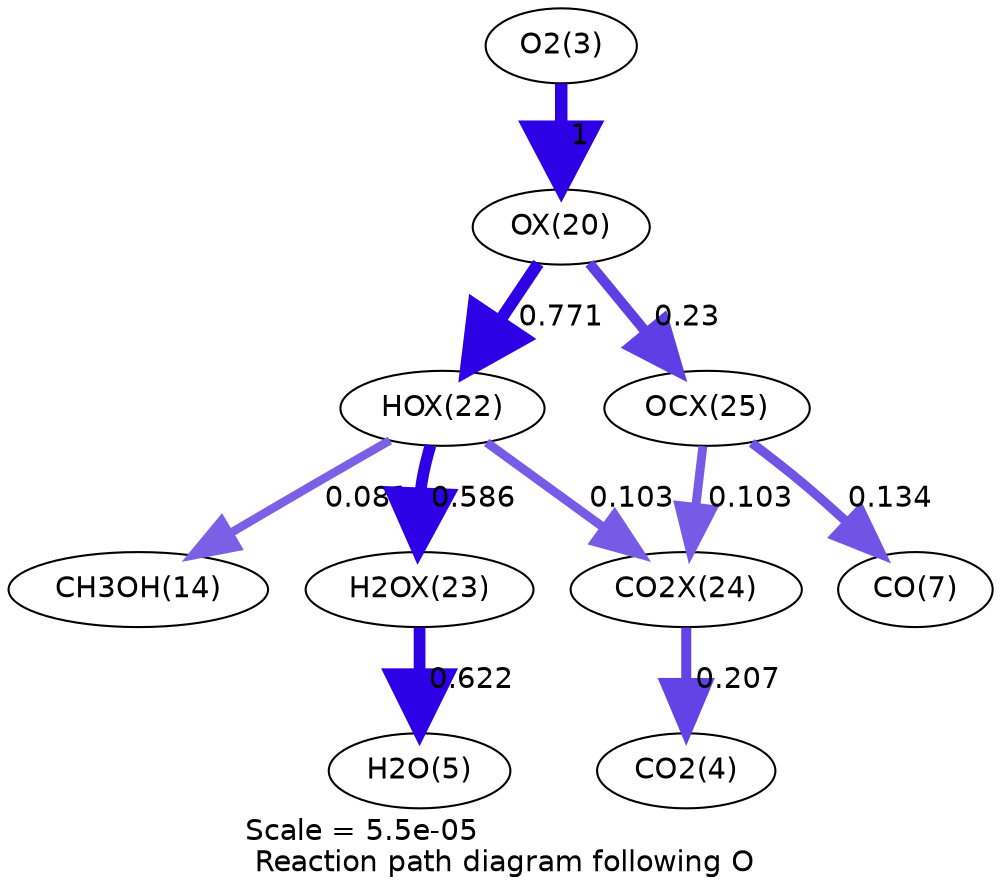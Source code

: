 digraph reaction_paths {
center=1;
s5 -> s26[fontname="Helvetica", penwidth=6, arrowsize=3, color="0.7, 1.5, 0.9"
, label=" 1"];
s26 -> s28[fontname="Helvetica", penwidth=5.8, arrowsize=2.9, color="0.7, 1.27, 0.9"
, label=" 0.771"];
s26 -> s31[fontname="Helvetica", penwidth=4.89, arrowsize=2.44, color="0.7, 0.73, 0.9"
, label=" 0.23"];
s28 -> s16[fontname="Helvetica", penwidth=4.1, arrowsize=2.05, color="0.7, 0.581, 0.9"
, label=" 0.081"];
s28 -> s29[fontname="Helvetica", penwidth=5.6, arrowsize=2.8, color="0.7, 1.09, 0.9"
, label=" 0.586"];
s28 -> s30[fontname="Helvetica", penwidth=4.29, arrowsize=2.14, color="0.7, 0.603, 0.9"
, label=" 0.103"];
s29 -> s7[fontname="Helvetica", penwidth=5.64, arrowsize=2.82, color="0.7, 1.12, 0.9"
, label=" 0.622"];
s31 -> s9[fontname="Helvetica", penwidth=4.48, arrowsize=2.24, color="0.7, 0.634, 0.9"
, label=" 0.134"];
s31 -> s30[fontname="Helvetica", penwidth=4.29, arrowsize=2.14, color="0.7, 0.603, 0.9"
, label=" 0.103"];
s30 -> s6[fontname="Helvetica", penwidth=4.81, arrowsize=2.4, color="0.7, 0.707, 0.9"
, label=" 0.207"];
s5 [ fontname="Helvetica", label="O2(3)"];
s6 [ fontname="Helvetica", label="CO2(4)"];
s7 [ fontname="Helvetica", label="H2O(5)"];
s9 [ fontname="Helvetica", label="CO(7)"];
s16 [ fontname="Helvetica", label="CH3OH(14)"];
s26 [ fontname="Helvetica", label="OX(20)"];
s28 [ fontname="Helvetica", label="HOX(22)"];
s29 [ fontname="Helvetica", label="H2OX(23)"];
s30 [ fontname="Helvetica", label="CO2X(24)"];
s31 [ fontname="Helvetica", label="OCX(25)"];
 label = "Scale = 5.5e-05\l Reaction path diagram following O";
 fontname = "Helvetica";
}
